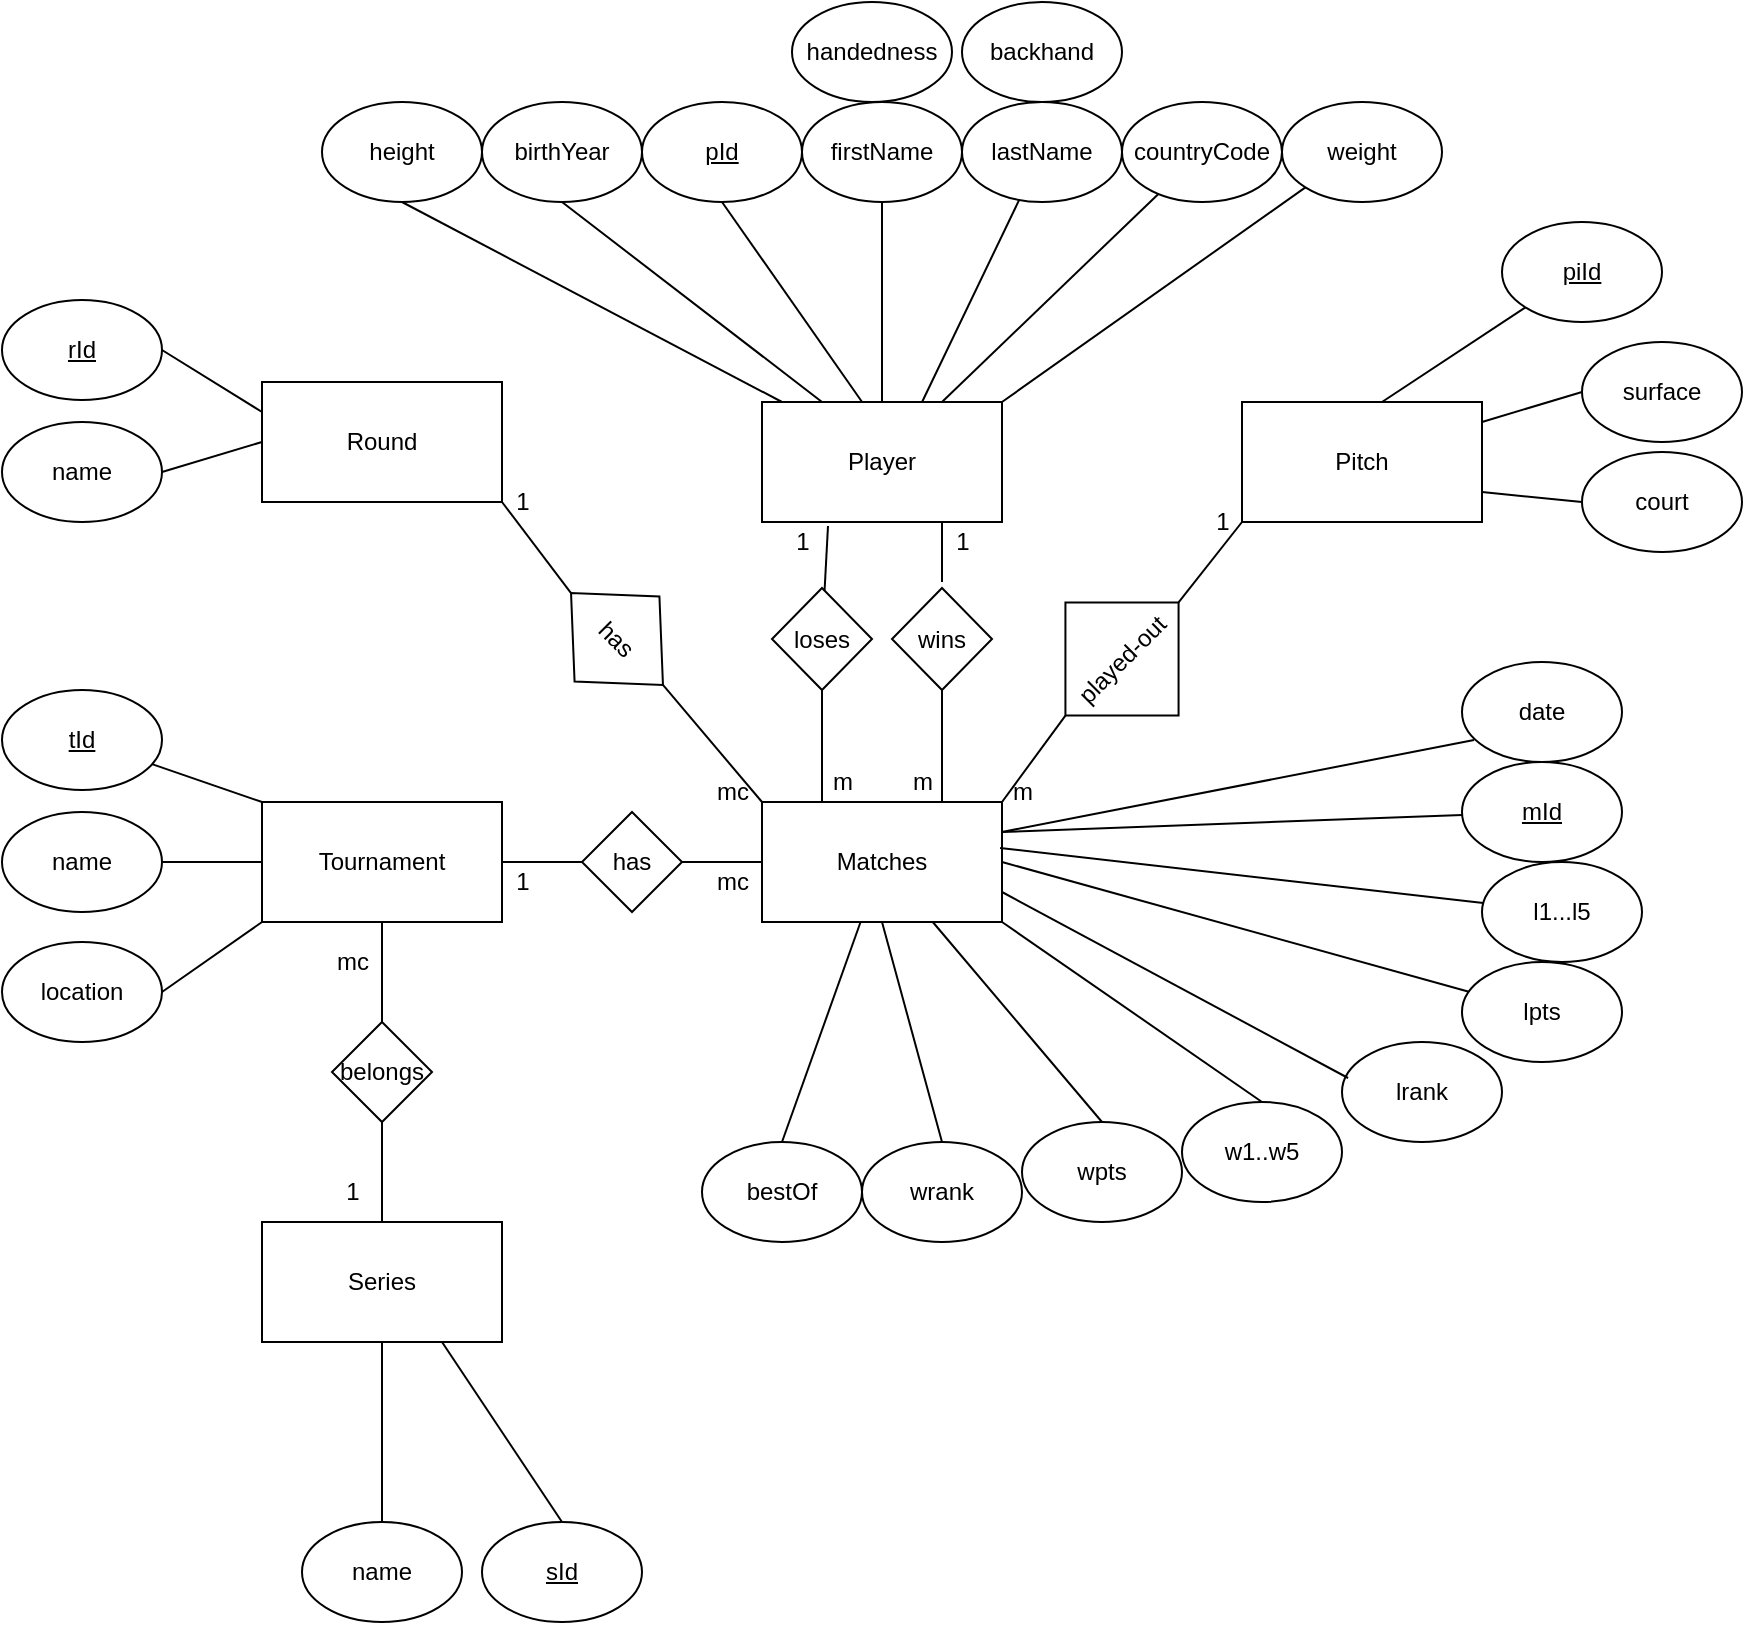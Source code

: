 <mxfile version="14.4.8" type="device"><diagram id="R2lEEEUBdFMjLlhIrx00" name="Page-1"><mxGraphModel dx="822" dy="2702" grid="1" gridSize="10" guides="1" tooltips="1" connect="1" arrows="1" fold="1" page="1" pageScale="1" pageWidth="850" pageHeight="1100" math="0" shadow="0" extFonts="Permanent Marker^https://fonts.googleapis.com/css?family=Permanent+Marker"><root><mxCell id="0"/><mxCell id="1" parent="0"/><mxCell id="1HW8acjTQMldrMwUJPIn-31" value="Series" style="rounded=0;whiteSpace=wrap;html=1;" vertex="1" parent="1"><mxGeometry x="130" y="560" width="120" height="60" as="geometry"/></mxCell><mxCell id="1HW8acjTQMldrMwUJPIn-32" value="Round" style="rounded=0;whiteSpace=wrap;html=1;" vertex="1" parent="1"><mxGeometry x="130" y="140" width="120" height="60" as="geometry"/></mxCell><mxCell id="1HW8acjTQMldrMwUJPIn-33" value="Tournament" style="rounded=0;whiteSpace=wrap;html=1;" vertex="1" parent="1"><mxGeometry x="130" y="350" width="120" height="60" as="geometry"/></mxCell><mxCell id="1HW8acjTQMldrMwUJPIn-34" value="Matches" style="rounded=0;whiteSpace=wrap;html=1;" vertex="1" parent="1"><mxGeometry x="380" y="350" width="120" height="60" as="geometry"/></mxCell><mxCell id="1HW8acjTQMldrMwUJPIn-35" value="Player" style="rounded=0;whiteSpace=wrap;html=1;" vertex="1" parent="1"><mxGeometry x="380" y="150" width="120" height="60" as="geometry"/></mxCell><mxCell id="1HW8acjTQMldrMwUJPIn-36" value="Pitch" style="rounded=0;whiteSpace=wrap;html=1;" vertex="1" parent="1"><mxGeometry x="620" y="150" width="120" height="60" as="geometry"/></mxCell><mxCell id="1HW8acjTQMldrMwUJPIn-37" value="wrank" style="ellipse;whiteSpace=wrap;html=1;" vertex="1" parent="1"><mxGeometry x="430" y="520" width="80" height="50" as="geometry"/></mxCell><mxCell id="1HW8acjTQMldrMwUJPIn-38" value="lrank" style="ellipse;whiteSpace=wrap;html=1;" vertex="1" parent="1"><mxGeometry x="670" y="470" width="80" height="50" as="geometry"/></mxCell><mxCell id="1HW8acjTQMldrMwUJPIn-39" value="wpts" style="ellipse;whiteSpace=wrap;html=1;" vertex="1" parent="1"><mxGeometry x="510" y="510" width="80" height="50" as="geometry"/></mxCell><mxCell id="1HW8acjTQMldrMwUJPIn-40" value="lpts" style="ellipse;whiteSpace=wrap;html=1;" vertex="1" parent="1"><mxGeometry x="730" y="430" width="80" height="50" as="geometry"/></mxCell><mxCell id="1HW8acjTQMldrMwUJPIn-41" value="w1..w5" style="ellipse;whiteSpace=wrap;html=1;" vertex="1" parent="1"><mxGeometry x="590" y="500" width="80" height="50" as="geometry"/></mxCell><mxCell id="1HW8acjTQMldrMwUJPIn-45" value="l1...l5" style="ellipse;whiteSpace=wrap;html=1;" vertex="1" parent="1"><mxGeometry x="740" y="380" width="80" height="50" as="geometry"/></mxCell><mxCell id="1HW8acjTQMldrMwUJPIn-46" value="bestOf" style="ellipse;whiteSpace=wrap;html=1;" vertex="1" parent="1"><mxGeometry x="350" y="520" width="80" height="50" as="geometry"/></mxCell><mxCell id="1HW8acjTQMldrMwUJPIn-47" value="" style="endArrow=none;html=1;exitX=0.5;exitY=0;exitDx=0;exitDy=0;" edge="1" parent="1" source="1HW8acjTQMldrMwUJPIn-46" target="1HW8acjTQMldrMwUJPIn-34"><mxGeometry width="50" height="50" relative="1" as="geometry"><mxPoint x="430" y="490" as="sourcePoint"/><mxPoint x="480" y="440" as="targetPoint"/></mxGeometry></mxCell><mxCell id="1HW8acjTQMldrMwUJPIn-48" value="" style="endArrow=none;html=1;exitX=0.5;exitY=0;exitDx=0;exitDy=0;entryX=0.5;entryY=1;entryDx=0;entryDy=0;" edge="1" parent="1" source="1HW8acjTQMldrMwUJPIn-37" target="1HW8acjTQMldrMwUJPIn-34"><mxGeometry width="50" height="50" relative="1" as="geometry"><mxPoint x="400" y="530" as="sourcePoint"/><mxPoint x="439.286" y="420" as="targetPoint"/></mxGeometry></mxCell><mxCell id="1HW8acjTQMldrMwUJPIn-49" value="" style="endArrow=none;html=1;exitX=0.5;exitY=0;exitDx=0;exitDy=0;" edge="1" parent="1" source="1HW8acjTQMldrMwUJPIn-39" target="1HW8acjTQMldrMwUJPIn-34"><mxGeometry width="50" height="50" relative="1" as="geometry"><mxPoint x="480" y="530" as="sourcePoint"/><mxPoint x="450" y="420" as="targetPoint"/></mxGeometry></mxCell><mxCell id="1HW8acjTQMldrMwUJPIn-50" value="" style="endArrow=none;html=1;exitX=0.5;exitY=0;exitDx=0;exitDy=0;entryX=1;entryY=1;entryDx=0;entryDy=0;" edge="1" parent="1" source="1HW8acjTQMldrMwUJPIn-41" target="1HW8acjTQMldrMwUJPIn-34"><mxGeometry width="50" height="50" relative="1" as="geometry"><mxPoint x="560" y="520" as="sourcePoint"/><mxPoint x="475.385" y="420" as="targetPoint"/></mxGeometry></mxCell><mxCell id="1HW8acjTQMldrMwUJPIn-51" value="" style="endArrow=none;html=1;exitX=0.038;exitY=0.36;exitDx=0;exitDy=0;entryX=1;entryY=0.75;entryDx=0;entryDy=0;exitPerimeter=0;" edge="1" parent="1" source="1HW8acjTQMldrMwUJPIn-38" target="1HW8acjTQMldrMwUJPIn-34"><mxGeometry width="50" height="50" relative="1" as="geometry"><mxPoint x="640" y="510" as="sourcePoint"/><mxPoint x="510" y="420" as="targetPoint"/></mxGeometry></mxCell><mxCell id="1HW8acjTQMldrMwUJPIn-52" value="" style="endArrow=none;html=1;entryX=1;entryY=0.5;entryDx=0;entryDy=0;" edge="1" parent="1" source="1HW8acjTQMldrMwUJPIn-40" target="1HW8acjTQMldrMwUJPIn-34"><mxGeometry width="50" height="50" relative="1" as="geometry"><mxPoint x="663.04" y="478" as="sourcePoint"/><mxPoint x="510" y="405" as="targetPoint"/></mxGeometry></mxCell><mxCell id="1HW8acjTQMldrMwUJPIn-53" value="" style="endArrow=none;html=1;entryX=0.992;entryY=0.383;entryDx=0;entryDy=0;entryPerimeter=0;" edge="1" parent="1" source="1HW8acjTQMldrMwUJPIn-45" target="1HW8acjTQMldrMwUJPIn-34"><mxGeometry width="50" height="50" relative="1" as="geometry"><mxPoint x="671.481" y="418.259" as="sourcePoint"/><mxPoint x="510" y="390" as="targetPoint"/></mxGeometry></mxCell><mxCell id="1HW8acjTQMldrMwUJPIn-55" value="&lt;u&gt;mId&lt;/u&gt;" style="ellipse;whiteSpace=wrap;html=1;" vertex="1" parent="1"><mxGeometry x="730" y="330" width="80" height="50" as="geometry"/></mxCell><mxCell id="1HW8acjTQMldrMwUJPIn-56" value="" style="endArrow=none;html=1;entryX=1;entryY=0.25;entryDx=0;entryDy=0;" edge="1" parent="1" source="1HW8acjTQMldrMwUJPIn-55" target="1HW8acjTQMldrMwUJPIn-34"><mxGeometry width="50" height="50" relative="1" as="geometry"><mxPoint x="670.365" y="368.369" as="sourcePoint"/><mxPoint x="509.04" y="382.98" as="targetPoint"/></mxGeometry></mxCell><mxCell id="1HW8acjTQMldrMwUJPIn-57" value="" style="endArrow=none;html=1;entryX=0.5;entryY=1;entryDx=0;entryDy=0;exitX=0.5;exitY=0;exitDx=0;exitDy=0;" edge="1" parent="1" source="1HW8acjTQMldrMwUJPIn-31" target="1HW8acjTQMldrMwUJPIn-33"><mxGeometry width="50" height="50" relative="1" as="geometry"><mxPoint x="370" y="500" as="sourcePoint"/><mxPoint x="420" y="450" as="targetPoint"/></mxGeometry></mxCell><mxCell id="1HW8acjTQMldrMwUJPIn-58" value="mc" style="text;html=1;align=center;verticalAlign=middle;resizable=0;points=[];autosize=1;" vertex="1" parent="1"><mxGeometry x="160" y="420" width="30" height="20" as="geometry"/></mxCell><mxCell id="1HW8acjTQMldrMwUJPIn-59" value="1" style="text;html=1;align=center;verticalAlign=middle;resizable=0;points=[];autosize=1;" vertex="1" parent="1"><mxGeometry x="165" y="535" width="20" height="20" as="geometry"/></mxCell><mxCell id="1HW8acjTQMldrMwUJPIn-62" value="" style="endArrow=none;html=1;exitX=1;exitY=0.5;exitDx=0;exitDy=0;entryX=0;entryY=0.5;entryDx=0;entryDy=0;" edge="1" parent="1" source="1HW8acjTQMldrMwUJPIn-65" target="1HW8acjTQMldrMwUJPIn-34"><mxGeometry width="50" height="50" relative="1" as="geometry"><mxPoint x="260" y="410" as="sourcePoint"/><mxPoint x="310" y="360" as="targetPoint"/></mxGeometry></mxCell><mxCell id="1HW8acjTQMldrMwUJPIn-63" value="mc" style="text;html=1;align=center;verticalAlign=middle;resizable=0;points=[];autosize=1;" vertex="1" parent="1"><mxGeometry x="350" y="380" width="30" height="20" as="geometry"/></mxCell><mxCell id="1HW8acjTQMldrMwUJPIn-64" value="1" style="text;html=1;align=center;verticalAlign=middle;resizable=0;points=[];autosize=1;" vertex="1" parent="1"><mxGeometry x="250" y="380" width="20" height="20" as="geometry"/></mxCell><mxCell id="1HW8acjTQMldrMwUJPIn-65" value="has" style="rhombus;whiteSpace=wrap;html=1;" vertex="1" parent="1"><mxGeometry x="290" y="355" width="50" height="50" as="geometry"/></mxCell><mxCell id="1HW8acjTQMldrMwUJPIn-66" value="" style="endArrow=none;html=1;exitX=1;exitY=0.5;exitDx=0;exitDy=0;entryX=0;entryY=0.5;entryDx=0;entryDy=0;" edge="1" parent="1" source="1HW8acjTQMldrMwUJPIn-33" target="1HW8acjTQMldrMwUJPIn-65"><mxGeometry width="50" height="50" relative="1" as="geometry"><mxPoint x="250" y="380" as="sourcePoint"/><mxPoint x="380" y="380" as="targetPoint"/></mxGeometry></mxCell><mxCell id="1HW8acjTQMldrMwUJPIn-67" value="belongs" style="rhombus;whiteSpace=wrap;html=1;" vertex="1" parent="1"><mxGeometry x="165" y="460" width="50" height="50" as="geometry"/></mxCell><mxCell id="1HW8acjTQMldrMwUJPIn-68" value="has" style="rhombus;whiteSpace=wrap;html=1;rotation=45;" vertex="1" parent="1"><mxGeometry x="275" y="238.5" width="65" height="60" as="geometry"/></mxCell><mxCell id="1HW8acjTQMldrMwUJPIn-69" value="" style="endArrow=none;html=1;entryX=1;entryY=0.5;entryDx=0;entryDy=0;exitX=0;exitY=0;exitDx=0;exitDy=0;" edge="1" parent="1" source="1HW8acjTQMldrMwUJPIn-34" target="1HW8acjTQMldrMwUJPIn-68"><mxGeometry width="50" height="50" relative="1" as="geometry"><mxPoint x="390" y="340" as="sourcePoint"/><mxPoint x="440" y="290" as="targetPoint"/></mxGeometry></mxCell><mxCell id="1HW8acjTQMldrMwUJPIn-70" value="" style="endArrow=none;html=1;entryX=1;entryY=1;entryDx=0;entryDy=0;exitX=0;exitY=0.5;exitDx=0;exitDy=0;" edge="1" parent="1" source="1HW8acjTQMldrMwUJPIn-68" target="1HW8acjTQMldrMwUJPIn-32"><mxGeometry width="50" height="50" relative="1" as="geometry"><mxPoint x="390" y="360" as="sourcePoint"/><mxPoint x="333.75" y="306.646" as="targetPoint"/></mxGeometry></mxCell><mxCell id="1HW8acjTQMldrMwUJPIn-71" value="mc" style="text;html=1;align=center;verticalAlign=middle;resizable=0;points=[];autosize=1;" vertex="1" parent="1"><mxGeometry x="350" y="335" width="30" height="20" as="geometry"/></mxCell><mxCell id="1HW8acjTQMldrMwUJPIn-72" value="1" style="text;html=1;align=center;verticalAlign=middle;resizable=0;points=[];autosize=1;" vertex="1" parent="1"><mxGeometry x="250" y="190" width="20" height="20" as="geometry"/></mxCell><mxCell id="1HW8acjTQMldrMwUJPIn-73" value="loses" style="rhombus;whiteSpace=wrap;html=1;" vertex="1" parent="1"><mxGeometry x="385" y="243" width="50" height="51" as="geometry"/></mxCell><mxCell id="1HW8acjTQMldrMwUJPIn-74" value="wins" style="rhombus;whiteSpace=wrap;html=1;" vertex="1" parent="1"><mxGeometry x="445" y="243" width="50" height="51" as="geometry"/></mxCell><mxCell id="1HW8acjTQMldrMwUJPIn-75" value="" style="endArrow=none;html=1;exitX=0.75;exitY=0;exitDx=0;exitDy=0;entryX=0.5;entryY=1;entryDx=0;entryDy=0;" edge="1" parent="1" source="1HW8acjTQMldrMwUJPIn-34" target="1HW8acjTQMldrMwUJPIn-74"><mxGeometry width="50" height="50" relative="1" as="geometry"><mxPoint x="530" y="250" as="sourcePoint"/><mxPoint x="580" y="200" as="targetPoint"/></mxGeometry></mxCell><mxCell id="1HW8acjTQMldrMwUJPIn-76" value="" style="endArrow=none;html=1;exitX=0.25;exitY=0;exitDx=0;exitDy=0;entryX=0.5;entryY=1;entryDx=0;entryDy=0;" edge="1" parent="1" source="1HW8acjTQMldrMwUJPIn-34" target="1HW8acjTQMldrMwUJPIn-73"><mxGeometry width="50" height="50" relative="1" as="geometry"><mxPoint x="480" y="360" as="sourcePoint"/><mxPoint x="480" y="304" as="targetPoint"/></mxGeometry></mxCell><mxCell id="1HW8acjTQMldrMwUJPIn-77" value="" style="endArrow=none;html=1;entryX=0.25;entryY=1;entryDx=0;entryDy=0;" edge="1" parent="1" source="1HW8acjTQMldrMwUJPIn-82" target="1HW8acjTQMldrMwUJPIn-35"><mxGeometry width="50" height="50" relative="1" as="geometry"><mxPoint x="410" y="250" as="sourcePoint"/><mxPoint x="420" y="304" as="targetPoint"/></mxGeometry></mxCell><mxCell id="1HW8acjTQMldrMwUJPIn-78" value="" style="endArrow=none;html=1;entryX=0.75;entryY=1;entryDx=0;entryDy=0;" edge="1" parent="1" target="1HW8acjTQMldrMwUJPIn-35"><mxGeometry width="50" height="50" relative="1" as="geometry"><mxPoint x="470" y="240" as="sourcePoint"/><mxPoint x="480" y="304" as="targetPoint"/></mxGeometry></mxCell><mxCell id="1HW8acjTQMldrMwUJPIn-80" value="m" style="text;html=1;align=center;verticalAlign=middle;resizable=0;points=[];autosize=1;" vertex="1" parent="1"><mxGeometry x="445" y="330" width="30" height="20" as="geometry"/></mxCell><mxCell id="1HW8acjTQMldrMwUJPIn-81" value="1" style="text;html=1;align=center;verticalAlign=middle;resizable=0;points=[];autosize=1;" vertex="1" parent="1"><mxGeometry x="470" y="210" width="20" height="20" as="geometry"/></mxCell><mxCell id="1HW8acjTQMldrMwUJPIn-82" value="1" style="text;html=1;align=center;verticalAlign=middle;resizable=0;points=[];autosize=1;" vertex="1" parent="1"><mxGeometry x="390" y="210" width="20" height="20" as="geometry"/></mxCell><mxCell id="1HW8acjTQMldrMwUJPIn-83" value="" style="endArrow=none;html=1;entryX=1.15;entryY=0.1;entryDx=0;entryDy=0;entryPerimeter=0;" edge="1" parent="1" source="1HW8acjTQMldrMwUJPIn-73" target="1HW8acjTQMldrMwUJPIn-82"><mxGeometry width="50" height="50" relative="1" as="geometry"><mxPoint x="413" y="240" as="sourcePoint"/><mxPoint x="410" y="210" as="targetPoint"/></mxGeometry></mxCell><mxCell id="1HW8acjTQMldrMwUJPIn-84" value="m" style="text;html=1;align=center;verticalAlign=middle;resizable=0;points=[];autosize=1;" vertex="1" parent="1"><mxGeometry x="405" y="330" width="30" height="20" as="geometry"/></mxCell><mxCell id="1HW8acjTQMldrMwUJPIn-85" value="" style="endArrow=none;html=1;exitX=1;exitY=0;exitDx=0;exitDy=0;entryX=0;entryY=0.5;entryDx=0;entryDy=0;" edge="1" parent="1" source="1HW8acjTQMldrMwUJPIn-34" target="1HW8acjTQMldrMwUJPIn-86"><mxGeometry width="50" height="50" relative="1" as="geometry"><mxPoint x="520" y="350" as="sourcePoint"/><mxPoint x="540" y="300" as="targetPoint"/></mxGeometry></mxCell><mxCell id="1HW8acjTQMldrMwUJPIn-86" value="played-out" style="rhombus;whiteSpace=wrap;html=1;rotation=-45;" vertex="1" parent="1"><mxGeometry x="520" y="238.5" width="80" height="80" as="geometry"/></mxCell><mxCell id="1HW8acjTQMldrMwUJPIn-87" value="" style="endArrow=none;html=1;exitX=1;exitY=0.5;exitDx=0;exitDy=0;entryX=0;entryY=1;entryDx=0;entryDy=0;" edge="1" parent="1" source="1HW8acjTQMldrMwUJPIn-86" target="1HW8acjTQMldrMwUJPIn-36"><mxGeometry width="50" height="50" relative="1" as="geometry"><mxPoint x="588.28" y="253.22" as="sourcePoint"/><mxPoint x="619.996" y="210.004" as="targetPoint"/></mxGeometry></mxCell><mxCell id="1HW8acjTQMldrMwUJPIn-88" value="1" style="text;html=1;align=center;verticalAlign=middle;resizable=0;points=[];autosize=1;" vertex="1" parent="1"><mxGeometry x="600" y="200" width="20" height="20" as="geometry"/></mxCell><mxCell id="1HW8acjTQMldrMwUJPIn-89" value="m" style="text;html=1;align=center;verticalAlign=middle;resizable=0;points=[];autosize=1;" vertex="1" parent="1"><mxGeometry x="495" y="335" width="30" height="20" as="geometry"/></mxCell><mxCell id="1HW8acjTQMldrMwUJPIn-90" value="&lt;u&gt;pId&lt;/u&gt;" style="ellipse;whiteSpace=wrap;html=1;" vertex="1" parent="1"><mxGeometry x="320" width="80" height="50" as="geometry"/></mxCell><mxCell id="1HW8acjTQMldrMwUJPIn-91" value="firstName" style="ellipse;whiteSpace=wrap;html=1;" vertex="1" parent="1"><mxGeometry x="400" width="80" height="50" as="geometry"/></mxCell><mxCell id="1HW8acjTQMldrMwUJPIn-92" value="lastName" style="ellipse;whiteSpace=wrap;html=1;" vertex="1" parent="1"><mxGeometry x="480" width="80" height="50" as="geometry"/></mxCell><mxCell id="1HW8acjTQMldrMwUJPIn-93" value="countryCode" style="ellipse;whiteSpace=wrap;html=1;" vertex="1" parent="1"><mxGeometry x="560" width="80" height="50" as="geometry"/></mxCell><mxCell id="1HW8acjTQMldrMwUJPIn-95" value="birthYear" style="ellipse;whiteSpace=wrap;html=1;" vertex="1" parent="1"><mxGeometry x="240" width="80" height="50" as="geometry"/></mxCell><mxCell id="1HW8acjTQMldrMwUJPIn-96" value="weight" style="ellipse;whiteSpace=wrap;html=1;" vertex="1" parent="1"><mxGeometry x="640" width="80" height="50" as="geometry"/></mxCell><mxCell id="1HW8acjTQMldrMwUJPIn-97" value="height" style="ellipse;whiteSpace=wrap;html=1;" vertex="1" parent="1"><mxGeometry x="160" width="80" height="50" as="geometry"/></mxCell><mxCell id="1HW8acjTQMldrMwUJPIn-98" value="handedness" style="ellipse;whiteSpace=wrap;html=1;" vertex="1" parent="1"><mxGeometry x="395" y="-50" width="80" height="50" as="geometry"/></mxCell><mxCell id="1HW8acjTQMldrMwUJPIn-99" value="backhand" style="ellipse;whiteSpace=wrap;html=1;" vertex="1" parent="1"><mxGeometry x="480" y="-50" width="80" height="50" as="geometry"/></mxCell><mxCell id="1HW8acjTQMldrMwUJPIn-100" value="" style="endArrow=none;html=1;entryX=0.5;entryY=1;entryDx=0;entryDy=0;" edge="1" parent="1" target="1HW8acjTQMldrMwUJPIn-97"><mxGeometry width="50" height="50" relative="1" as="geometry"><mxPoint x="390" y="150" as="sourcePoint"/><mxPoint x="440" y="100" as="targetPoint"/></mxGeometry></mxCell><mxCell id="1HW8acjTQMldrMwUJPIn-101" value="" style="endArrow=none;html=1;entryX=0.5;entryY=1;entryDx=0;entryDy=0;exitX=0.25;exitY=0;exitDx=0;exitDy=0;" edge="1" parent="1" source="1HW8acjTQMldrMwUJPIn-35" target="1HW8acjTQMldrMwUJPIn-95"><mxGeometry width="50" height="50" relative="1" as="geometry"><mxPoint x="445" y="150" as="sourcePoint"/><mxPoint x="255" y="50" as="targetPoint"/></mxGeometry></mxCell><mxCell id="1HW8acjTQMldrMwUJPIn-102" value="" style="endArrow=none;html=1;fontStyle=1;exitX=0.5;exitY=0;exitDx=0;exitDy=0;" edge="1" parent="1" source="1HW8acjTQMldrMwUJPIn-35" target="1HW8acjTQMldrMwUJPIn-91"><mxGeometry width="50" height="50" relative="1" as="geometry"><mxPoint x="410" y="170" as="sourcePoint"/><mxPoint x="220" y="70" as="targetPoint"/></mxGeometry></mxCell><mxCell id="1HW8acjTQMldrMwUJPIn-103" value="" style="endArrow=none;html=1;entryX=0.5;entryY=1;entryDx=0;entryDy=0;exitX=0.417;exitY=0;exitDx=0;exitDy=0;exitPerimeter=0;" edge="1" parent="1" source="1HW8acjTQMldrMwUJPIn-35"><mxGeometry width="50" height="50" relative="1" as="geometry"><mxPoint x="550" y="150" as="sourcePoint"/><mxPoint x="360" y="50" as="targetPoint"/></mxGeometry></mxCell><mxCell id="1HW8acjTQMldrMwUJPIn-104" value="" style="endArrow=none;html=1;fontStyle=1;exitX=0.667;exitY=0;exitDx=0;exitDy=0;exitPerimeter=0;" edge="1" parent="1" source="1HW8acjTQMldrMwUJPIn-35" target="1HW8acjTQMldrMwUJPIn-92"><mxGeometry width="50" height="50" relative="1" as="geometry"><mxPoint x="450" y="160" as="sourcePoint"/><mxPoint x="450" y="60" as="targetPoint"/></mxGeometry></mxCell><mxCell id="1HW8acjTQMldrMwUJPIn-105" value="" style="endArrow=none;html=1;fontStyle=1;exitX=0.75;exitY=0;exitDx=0;exitDy=0;" edge="1" parent="1" source="1HW8acjTQMldrMwUJPIn-35" target="1HW8acjTQMldrMwUJPIn-93"><mxGeometry width="50" height="50" relative="1" as="geometry"><mxPoint x="470.04" y="160" as="sourcePoint"/><mxPoint x="518.682" y="58.978" as="targetPoint"/></mxGeometry></mxCell><mxCell id="1HW8acjTQMldrMwUJPIn-106" value="" style="endArrow=none;html=1;fontStyle=1;entryX=0;entryY=1;entryDx=0;entryDy=0;" edge="1" parent="1" target="1HW8acjTQMldrMwUJPIn-96"><mxGeometry width="50" height="50" relative="1" as="geometry"><mxPoint x="500" y="150" as="sourcePoint"/><mxPoint x="589.696" y="56.54" as="targetPoint"/></mxGeometry></mxCell><mxCell id="1HW8acjTQMldrMwUJPIn-107" value="name" style="ellipse;whiteSpace=wrap;html=1;" vertex="1" parent="1"><mxGeometry x="150" y="710" width="80" height="50" as="geometry"/></mxCell><mxCell id="1HW8acjTQMldrMwUJPIn-108" value="" style="endArrow=none;html=1;entryX=0.5;entryY=0;entryDx=0;entryDy=0;" edge="1" parent="1" source="1HW8acjTQMldrMwUJPIn-31" target="1HW8acjTQMldrMwUJPIn-107"><mxGeometry width="50" height="50" relative="1" as="geometry"><mxPoint x="190" y="670" as="sourcePoint"/><mxPoint x="190" y="690.711" as="targetPoint"/></mxGeometry></mxCell><mxCell id="1HW8acjTQMldrMwUJPIn-109" value="date" style="ellipse;whiteSpace=wrap;html=1;" vertex="1" parent="1"><mxGeometry x="730" y="280" width="80" height="50" as="geometry"/></mxCell><mxCell id="1HW8acjTQMldrMwUJPIn-110" value="" style="endArrow=none;html=1;entryX=1;entryY=0.25;entryDx=0;entryDy=0;exitX=0.075;exitY=0.78;exitDx=0;exitDy=0;exitPerimeter=0;" edge="1" parent="1" source="1HW8acjTQMldrMwUJPIn-109" target="1HW8acjTQMldrMwUJPIn-34"><mxGeometry width="50" height="50" relative="1" as="geometry"><mxPoint x="740.07" y="366.479" as="sourcePoint"/><mxPoint x="510" y="375" as="targetPoint"/></mxGeometry></mxCell><mxCell id="1HW8acjTQMldrMwUJPIn-111" value="&lt;u&gt;sId&lt;/u&gt;" style="ellipse;whiteSpace=wrap;html=1;" vertex="1" parent="1"><mxGeometry x="240" y="710" width="80" height="50" as="geometry"/></mxCell><mxCell id="1HW8acjTQMldrMwUJPIn-112" value="" style="endArrow=none;html=1;entryX=0.5;entryY=0;entryDx=0;entryDy=0;exitX=0.75;exitY=1;exitDx=0;exitDy=0;" edge="1" parent="1" source="1HW8acjTQMldrMwUJPIn-31" target="1HW8acjTQMldrMwUJPIn-111"><mxGeometry width="50" height="50" relative="1" as="geometry"><mxPoint x="200" y="630" as="sourcePoint"/><mxPoint x="200" y="720" as="targetPoint"/></mxGeometry></mxCell><mxCell id="1HW8acjTQMldrMwUJPIn-113" value="name" style="ellipse;whiteSpace=wrap;html=1;" vertex="1" parent="1"><mxGeometry y="355" width="80" height="50" as="geometry"/></mxCell><mxCell id="1HW8acjTQMldrMwUJPIn-114" value="&lt;u&gt;tId&lt;/u&gt;" style="ellipse;whiteSpace=wrap;html=1;" vertex="1" parent="1"><mxGeometry y="294" width="80" height="50" as="geometry"/></mxCell><mxCell id="1HW8acjTQMldrMwUJPIn-115" value="location" style="ellipse;whiteSpace=wrap;html=1;" vertex="1" parent="1"><mxGeometry y="420" width="80" height="50" as="geometry"/></mxCell><mxCell id="1HW8acjTQMldrMwUJPIn-116" value="" style="endArrow=none;html=1;entryX=1;entryY=0.5;entryDx=0;entryDy=0;exitX=0;exitY=0.5;exitDx=0;exitDy=0;" edge="1" parent="1" source="1HW8acjTQMldrMwUJPIn-33" target="1HW8acjTQMldrMwUJPIn-113"><mxGeometry width="50" height="50" relative="1" as="geometry"><mxPoint x="200" y="630" as="sourcePoint"/><mxPoint x="200" y="720" as="targetPoint"/></mxGeometry></mxCell><mxCell id="1HW8acjTQMldrMwUJPIn-117" value="" style="endArrow=none;html=1;entryX=1;entryY=0.5;entryDx=0;entryDy=0;exitX=0;exitY=1;exitDx=0;exitDy=0;" edge="1" parent="1" source="1HW8acjTQMldrMwUJPIn-33" target="1HW8acjTQMldrMwUJPIn-115"><mxGeometry width="50" height="50" relative="1" as="geometry"><mxPoint x="140" y="390" as="sourcePoint"/><mxPoint x="90" y="390" as="targetPoint"/></mxGeometry></mxCell><mxCell id="1HW8acjTQMldrMwUJPIn-118" value="" style="endArrow=none;html=1;exitX=0;exitY=0;exitDx=0;exitDy=0;" edge="1" parent="1" source="1HW8acjTQMldrMwUJPIn-33" target="1HW8acjTQMldrMwUJPIn-114"><mxGeometry width="50" height="50" relative="1" as="geometry"><mxPoint x="140" y="420" as="sourcePoint"/><mxPoint x="90" y="455" as="targetPoint"/></mxGeometry></mxCell><mxCell id="1HW8acjTQMldrMwUJPIn-119" value="name" style="ellipse;whiteSpace=wrap;html=1;" vertex="1" parent="1"><mxGeometry y="160" width="80" height="50" as="geometry"/></mxCell><mxCell id="1HW8acjTQMldrMwUJPIn-120" value="&lt;u&gt;rId&lt;/u&gt;" style="ellipse;whiteSpace=wrap;html=1;" vertex="1" parent="1"><mxGeometry y="99" width="80" height="50" as="geometry"/></mxCell><mxCell id="1HW8acjTQMldrMwUJPIn-121" value="" style="endArrow=none;html=1;entryX=0;entryY=0.25;entryDx=0;entryDy=0;exitX=1;exitY=0.5;exitDx=0;exitDy=0;" edge="1" parent="1" source="1HW8acjTQMldrMwUJPIn-120" target="1HW8acjTQMldrMwUJPIn-32"><mxGeometry width="50" height="50" relative="1" as="geometry"><mxPoint x="110" y="300" as="sourcePoint"/><mxPoint x="160" y="250" as="targetPoint"/></mxGeometry></mxCell><mxCell id="1HW8acjTQMldrMwUJPIn-122" value="" style="endArrow=none;html=1;entryX=0;entryY=0.5;entryDx=0;entryDy=0;exitX=1;exitY=0.5;exitDx=0;exitDy=0;" edge="1" parent="1" source="1HW8acjTQMldrMwUJPIn-119" target="1HW8acjTQMldrMwUJPIn-32"><mxGeometry width="50" height="50" relative="1" as="geometry"><mxPoint x="90" y="134" as="sourcePoint"/><mxPoint x="140" y="165" as="targetPoint"/></mxGeometry></mxCell><mxCell id="1HW8acjTQMldrMwUJPIn-124" value="&lt;u&gt;piId&lt;/u&gt;" style="ellipse;whiteSpace=wrap;html=1;" vertex="1" parent="1"><mxGeometry x="750" y="60" width="80" height="50" as="geometry"/></mxCell><mxCell id="1HW8acjTQMldrMwUJPIn-125" value="surface" style="ellipse;whiteSpace=wrap;html=1;" vertex="1" parent="1"><mxGeometry x="790" y="120" width="80" height="50" as="geometry"/></mxCell><mxCell id="1HW8acjTQMldrMwUJPIn-126" value="court" style="ellipse;whiteSpace=wrap;html=1;" vertex="1" parent="1"><mxGeometry x="790" y="175" width="80" height="50" as="geometry"/></mxCell><mxCell id="1HW8acjTQMldrMwUJPIn-127" value="" style="endArrow=none;html=1;entryX=0;entryY=1;entryDx=0;entryDy=0;" edge="1" parent="1" target="1HW8acjTQMldrMwUJPIn-124"><mxGeometry width="50" height="50" relative="1" as="geometry"><mxPoint x="690" y="150" as="sourcePoint"/><mxPoint x="740" y="100" as="targetPoint"/></mxGeometry></mxCell><mxCell id="1HW8acjTQMldrMwUJPIn-128" value="" style="endArrow=none;html=1;entryX=0;entryY=0.5;entryDx=0;entryDy=0;" edge="1" parent="1" target="1HW8acjTQMldrMwUJPIn-125"><mxGeometry width="50" height="50" relative="1" as="geometry"><mxPoint x="740" y="160" as="sourcePoint"/><mxPoint x="771.716" y="112.678" as="targetPoint"/></mxGeometry></mxCell><mxCell id="1HW8acjTQMldrMwUJPIn-129" value="" style="endArrow=none;html=1;entryX=0;entryY=0.5;entryDx=0;entryDy=0;exitX=1;exitY=0.75;exitDx=0;exitDy=0;" edge="1" parent="1" source="1HW8acjTQMldrMwUJPIn-36" target="1HW8acjTQMldrMwUJPIn-126"><mxGeometry width="50" height="50" relative="1" as="geometry"><mxPoint x="750" y="170" as="sourcePoint"/><mxPoint x="790" y="165" as="targetPoint"/></mxGeometry></mxCell></root></mxGraphModel></diagram></mxfile>